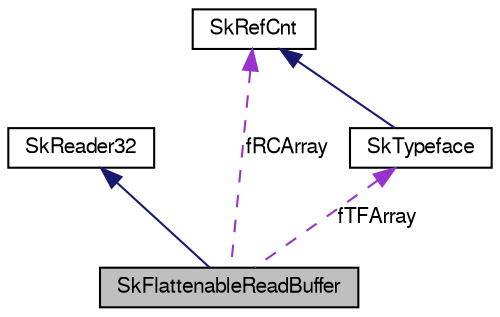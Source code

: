 digraph G
{
  edge [fontname="FreeSans",fontsize="10",labelfontname="FreeSans",labelfontsize="10"];
  node [fontname="FreeSans",fontsize="10",shape=record];
  Node1 [label="SkFlattenableReadBuffer",height=0.2,width=0.4,color="black", fillcolor="grey75", style="filled" fontcolor="black"];
  Node2 -> Node1 [dir=back,color="midnightblue",fontsize="10",style="solid",fontname="FreeSans"];
  Node2 [label="SkReader32",height=0.2,width=0.4,color="black", fillcolor="white", style="filled",URL="$class_sk_reader32.html"];
  Node3 -> Node1 [dir=back,color="darkorchid3",fontsize="10",style="dashed",label="fTFArray",fontname="FreeSans"];
  Node3 [label="SkTypeface",height=0.2,width=0.4,color="black", fillcolor="white", style="filled",URL="$class_sk_typeface.html"];
  Node4 -> Node3 [dir=back,color="midnightblue",fontsize="10",style="solid",fontname="FreeSans"];
  Node4 [label="SkRefCnt",height=0.2,width=0.4,color="black", fillcolor="white", style="filled",URL="$class_sk_ref_cnt.html"];
  Node4 -> Node1 [dir=back,color="darkorchid3",fontsize="10",style="dashed",label="fRCArray",fontname="FreeSans"];
}

